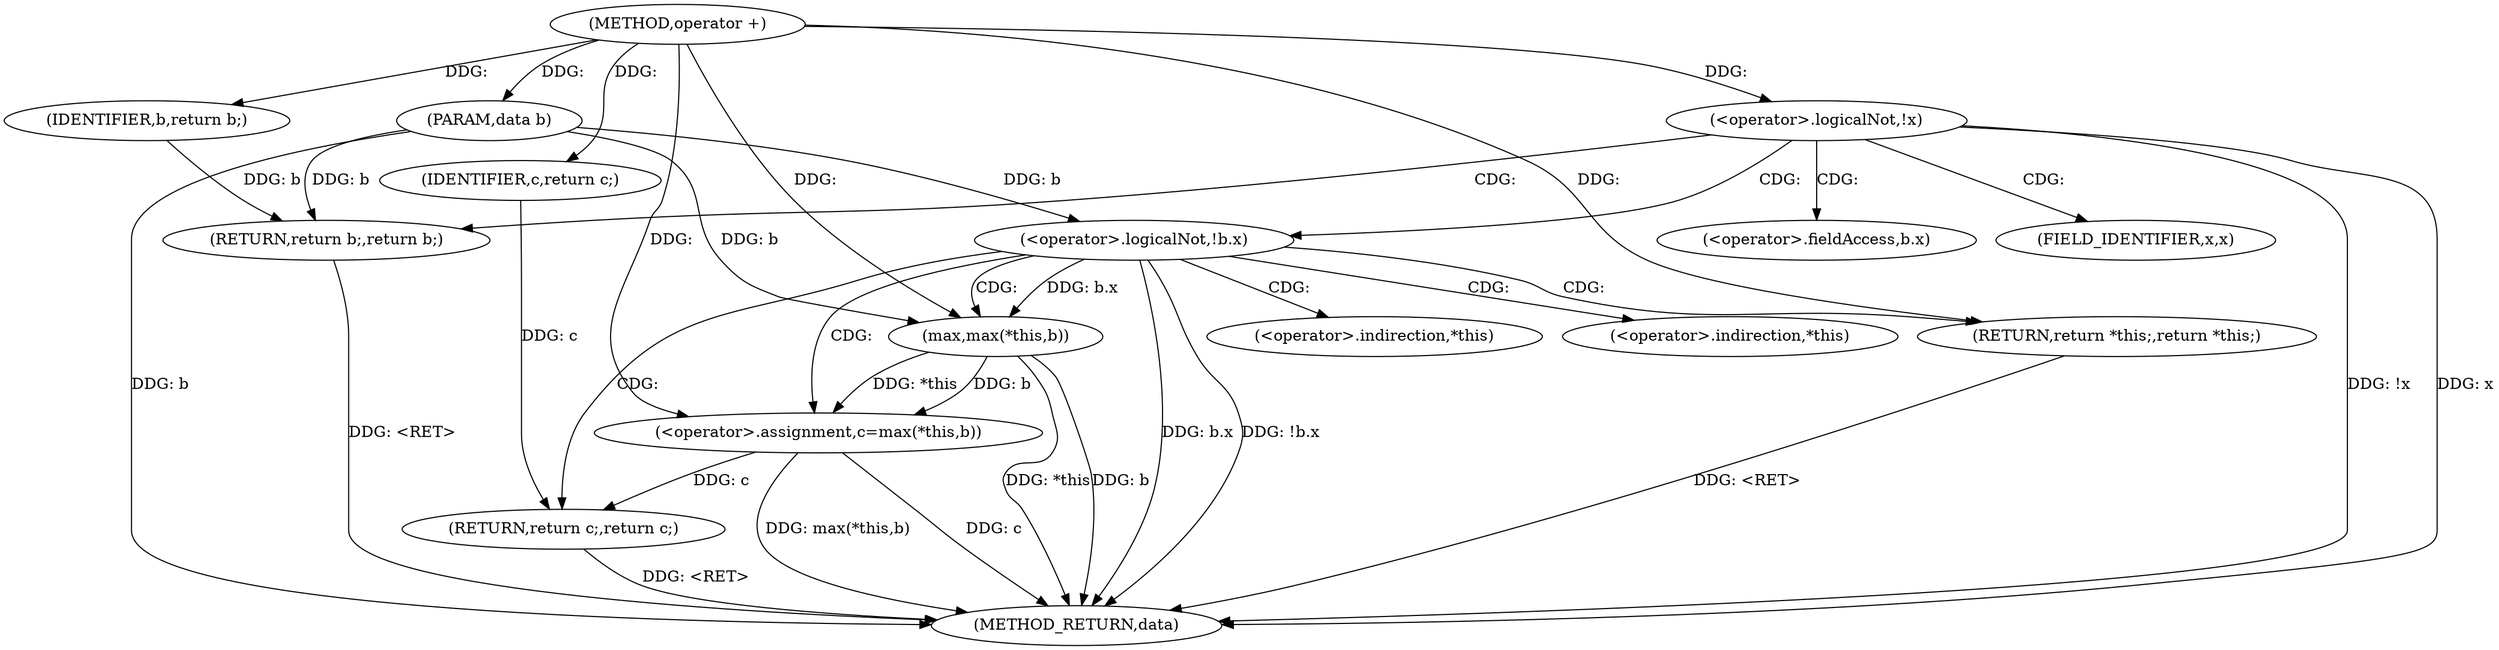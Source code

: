 digraph "operator +" {  
"1000475" [label = "(METHOD,operator +)" ]
"1000504" [label = "(METHOD_RETURN,data)" ]
"1000476" [label = "(PARAM,data b)" ]
"1000492" [label = "(<operator>.assignment,c=max(*this,b))" ]
"1000502" [label = "(RETURN,return c;,return c;)" ]
"1000479" [label = "(<operator>.logicalNot,!x)" ]
"1000481" [label = "(RETURN,return b;,return b;)" ]
"1000484" [label = "(<operator>.logicalNot,!b.x)" ]
"1000488" [label = "(RETURN,return *this;,return *this;)" ]
"1000503" [label = "(IDENTIFIER,c,return c;)" ]
"1000482" [label = "(IDENTIFIER,b,return b;)" ]
"1000494" [label = "(max,max(*this,b))" ]
"1000485" [label = "(<operator>.fieldAccess,b.x)" ]
"1000489" [label = "(<operator>.indirection,*this)" ]
"1000495" [label = "(<operator>.indirection,*this)" ]
"1000487" [label = "(FIELD_IDENTIFIER,x,x)" ]
  "1000481" -> "1000504"  [ label = "DDG: <RET>"] 
  "1000502" -> "1000504"  [ label = "DDG: <RET>"] 
  "1000476" -> "1000504"  [ label = "DDG: b"] 
  "1000479" -> "1000504"  [ label = "DDG: !x"] 
  "1000484" -> "1000504"  [ label = "DDG: b.x"] 
  "1000484" -> "1000504"  [ label = "DDG: !b.x"] 
  "1000492" -> "1000504"  [ label = "DDG: c"] 
  "1000494" -> "1000504"  [ label = "DDG: *this"] 
  "1000494" -> "1000504"  [ label = "DDG: b"] 
  "1000492" -> "1000504"  [ label = "DDG: max(*this,b)"] 
  "1000488" -> "1000504"  [ label = "DDG: <RET>"] 
  "1000479" -> "1000504"  [ label = "DDG: x"] 
  "1000475" -> "1000476"  [ label = "DDG: "] 
  "1000494" -> "1000492"  [ label = "DDG: *this"] 
  "1000494" -> "1000492"  [ label = "DDG: b"] 
  "1000503" -> "1000502"  [ label = "DDG: c"] 
  "1000492" -> "1000502"  [ label = "DDG: c"] 
  "1000482" -> "1000481"  [ label = "DDG: b"] 
  "1000476" -> "1000481"  [ label = "DDG: b"] 
  "1000475" -> "1000488"  [ label = "DDG: "] 
  "1000475" -> "1000492"  [ label = "DDG: "] 
  "1000475" -> "1000503"  [ label = "DDG: "] 
  "1000475" -> "1000479"  [ label = "DDG: "] 
  "1000475" -> "1000482"  [ label = "DDG: "] 
  "1000476" -> "1000484"  [ label = "DDG: b"] 
  "1000484" -> "1000494"  [ label = "DDG: b.x"] 
  "1000476" -> "1000494"  [ label = "DDG: b"] 
  "1000475" -> "1000494"  [ label = "DDG: "] 
  "1000479" -> "1000481"  [ label = "CDG: "] 
  "1000479" -> "1000485"  [ label = "CDG: "] 
  "1000479" -> "1000487"  [ label = "CDG: "] 
  "1000479" -> "1000484"  [ label = "CDG: "] 
  "1000484" -> "1000488"  [ label = "CDG: "] 
  "1000484" -> "1000495"  [ label = "CDG: "] 
  "1000484" -> "1000494"  [ label = "CDG: "] 
  "1000484" -> "1000492"  [ label = "CDG: "] 
  "1000484" -> "1000502"  [ label = "CDG: "] 
  "1000484" -> "1000489"  [ label = "CDG: "] 
}
